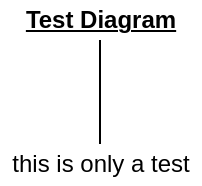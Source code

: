 <mxfile version="12.9.9" type="device">
  <diagram id="SBkHgxvzu7_uguR8F3Vs" name="Page-1">
    <mxGraphModel dx="1106" dy="830" grid="1" gridSize="10" guides="1" tooltips="1" connect="1" arrows="1" fold="1" page="1" pageScale="1" pageWidth="850" pageHeight="1100" math="0" shadow="0">
      <root>
        <mxCell id="0" />
        <mxCell id="1" parent="0" />
        <mxCell id="r4k3_UZA_SzI7aF3ZPUD-1" value="&lt;b&gt;&lt;u&gt;Test Diagram&lt;/u&gt;&lt;/b&gt;" style="text;html=1;align=center;verticalAlign=middle;resizable=0;points=[];autosize=1;" vertex="1" parent="1">
          <mxGeometry x="321" y="318" width="90" height="20" as="geometry" />
        </mxCell>
        <mxCell id="r4k3_UZA_SzI7aF3ZPUD-2" value="this is only a test" style="text;html=1;align=center;verticalAlign=middle;resizable=0;points=[];autosize=1;" vertex="1" parent="1">
          <mxGeometry x="316" y="390" width="100" height="20" as="geometry" />
        </mxCell>
        <mxCell id="r4k3_UZA_SzI7aF3ZPUD-3" value="" style="endArrow=none;html=1;" edge="1" parent="1" source="r4k3_UZA_SzI7aF3ZPUD-2" target="r4k3_UZA_SzI7aF3ZPUD-1">
          <mxGeometry width="50" height="50" relative="1" as="geometry">
            <mxPoint x="220" y="430" as="sourcePoint" />
            <mxPoint x="270" y="380" as="targetPoint" />
          </mxGeometry>
        </mxCell>
      </root>
    </mxGraphModel>
  </diagram>
</mxfile>
